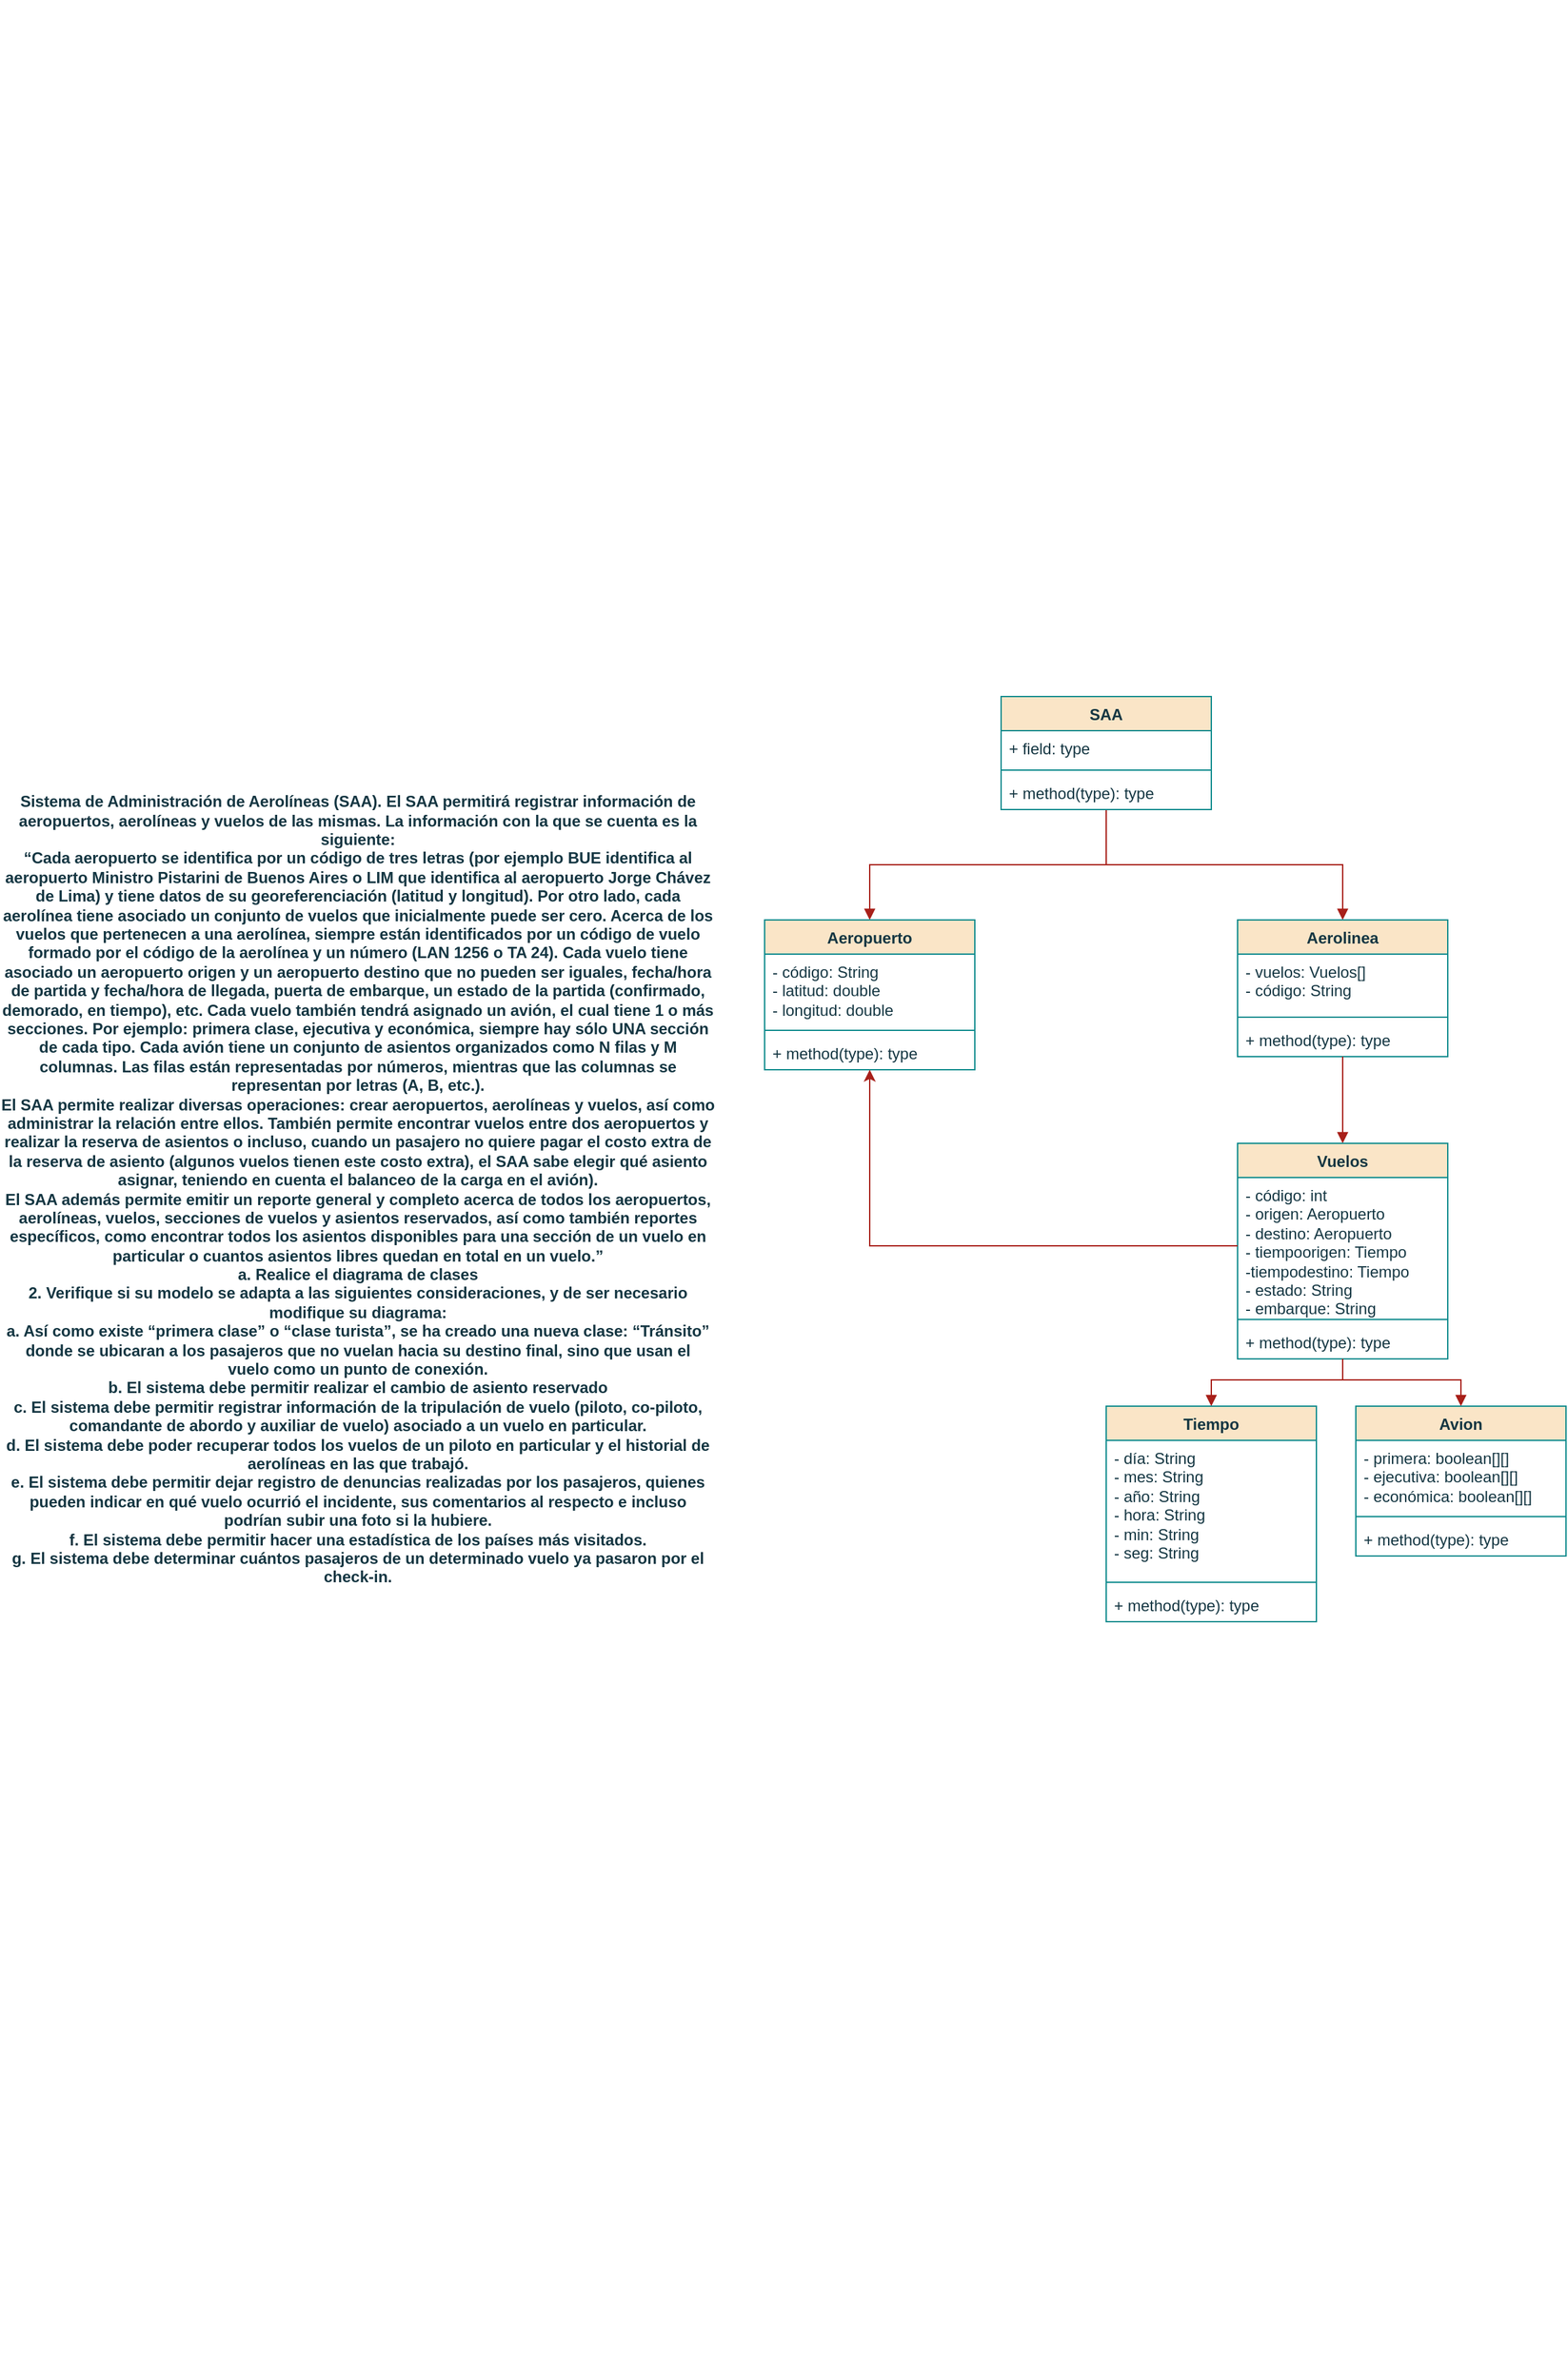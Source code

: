 <mxfile version="22.0.6" type="device">
  <diagram name="Página-1" id="ZsCuaO-6FW3WfOD8ZkoT">
    <mxGraphModel dx="2603" dy="2326" grid="1" gridSize="10" guides="1" tooltips="1" connect="1" arrows="1" fold="1" page="1" pageScale="1" pageWidth="1169" pageHeight="1654" math="0" shadow="0">
      <root>
        <mxCell id="0" />
        <mxCell id="1" parent="0" />
        <mxCell id="wZLkl4ZeBPyMkfqDCG8b-19" style="edgeStyle=orthogonalEdgeStyle;rounded=0;orthogonalLoop=1;jettySize=auto;html=1;exitX=0.5;exitY=0;exitDx=0;exitDy=0;startArrow=block;startFill=1;endArrow=none;endFill=0;labelBackgroundColor=none;strokeColor=#A8201A;fontColor=default;" edge="1" parent="1" source="wZLkl4ZeBPyMkfqDCG8b-1" target="wZLkl4ZeBPyMkfqDCG8b-14">
          <mxGeometry relative="1" as="geometry" />
        </mxCell>
        <mxCell id="wZLkl4ZeBPyMkfqDCG8b-1" value="&lt;font style=&quot;vertical-align: inherit;&quot;&gt;&lt;font style=&quot;vertical-align: inherit;&quot;&gt;Aeropuerto&lt;/font&gt;&lt;/font&gt;" style="swimlane;fontStyle=1;align=center;verticalAlign=top;childLayout=stackLayout;horizontal=1;startSize=26;horizontalStack=0;resizeParent=1;resizeParentMax=0;resizeLast=0;collapsible=1;marginBottom=0;whiteSpace=wrap;html=1;labelBackgroundColor=none;fillColor=#FAE5C7;strokeColor=#0F8B8D;fontColor=#143642;" vertex="1" parent="1">
          <mxGeometry x="260" y="30" width="160" height="114" as="geometry" />
        </mxCell>
        <mxCell id="wZLkl4ZeBPyMkfqDCG8b-2" value="- código: String&lt;br&gt;- latitud: double&lt;br&gt;- longitud: double" style="text;strokeColor=none;fillColor=none;align=left;verticalAlign=top;spacingLeft=4;spacingRight=4;overflow=hidden;rotatable=0;points=[[0,0.5],[1,0.5]];portConstraint=eastwest;whiteSpace=wrap;html=1;labelBackgroundColor=none;fontColor=#143642;" vertex="1" parent="wZLkl4ZeBPyMkfqDCG8b-1">
          <mxGeometry y="26" width="160" height="54" as="geometry" />
        </mxCell>
        <mxCell id="wZLkl4ZeBPyMkfqDCG8b-3" value="" style="line;strokeWidth=1;fillColor=none;align=left;verticalAlign=middle;spacingTop=-1;spacingLeft=3;spacingRight=3;rotatable=0;labelPosition=right;points=[];portConstraint=eastwest;strokeColor=#0F8B8D;labelBackgroundColor=none;fontColor=#143642;" vertex="1" parent="wZLkl4ZeBPyMkfqDCG8b-1">
          <mxGeometry y="80" width="160" height="8" as="geometry" />
        </mxCell>
        <mxCell id="wZLkl4ZeBPyMkfqDCG8b-4" value="+ method(type): type" style="text;strokeColor=none;fillColor=none;align=left;verticalAlign=top;spacingLeft=4;spacingRight=4;overflow=hidden;rotatable=0;points=[[0,0.5],[1,0.5]];portConstraint=eastwest;whiteSpace=wrap;html=1;labelBackgroundColor=none;fontColor=#143642;" vertex="1" parent="wZLkl4ZeBPyMkfqDCG8b-1">
          <mxGeometry y="88" width="160" height="26" as="geometry" />
        </mxCell>
        <mxCell id="wZLkl4ZeBPyMkfqDCG8b-20" style="edgeStyle=orthogonalEdgeStyle;rounded=0;orthogonalLoop=1;jettySize=auto;html=1;exitX=0.5;exitY=0;exitDx=0;exitDy=0;endArrow=none;endFill=0;startArrow=block;startFill=1;labelBackgroundColor=none;strokeColor=#A8201A;fontColor=default;" edge="1" parent="1" source="wZLkl4ZeBPyMkfqDCG8b-5" target="wZLkl4ZeBPyMkfqDCG8b-14">
          <mxGeometry relative="1" as="geometry" />
        </mxCell>
        <mxCell id="wZLkl4ZeBPyMkfqDCG8b-5" value="Aerolinea" style="swimlane;fontStyle=1;align=center;verticalAlign=top;childLayout=stackLayout;horizontal=1;startSize=26;horizontalStack=0;resizeParent=1;resizeParentMax=0;resizeLast=0;collapsible=1;marginBottom=0;whiteSpace=wrap;html=1;labelBackgroundColor=none;fillColor=#FAE5C7;strokeColor=#0F8B8D;fontColor=#143642;" vertex="1" parent="1">
          <mxGeometry x="620" y="30" width="160" height="104" as="geometry" />
        </mxCell>
        <mxCell id="wZLkl4ZeBPyMkfqDCG8b-6" value="- vuelos: Vuelos[]&lt;br&gt;- código: String" style="text;strokeColor=none;fillColor=none;align=left;verticalAlign=top;spacingLeft=4;spacingRight=4;overflow=hidden;rotatable=0;points=[[0,0.5],[1,0.5]];portConstraint=eastwest;whiteSpace=wrap;html=1;labelBackgroundColor=none;fontColor=#143642;" vertex="1" parent="wZLkl4ZeBPyMkfqDCG8b-5">
          <mxGeometry y="26" width="160" height="44" as="geometry" />
        </mxCell>
        <mxCell id="wZLkl4ZeBPyMkfqDCG8b-7" value="" style="line;strokeWidth=1;fillColor=none;align=left;verticalAlign=middle;spacingTop=-1;spacingLeft=3;spacingRight=3;rotatable=0;labelPosition=right;points=[];portConstraint=eastwest;strokeColor=#0F8B8D;labelBackgroundColor=none;fontColor=#143642;" vertex="1" parent="wZLkl4ZeBPyMkfqDCG8b-5">
          <mxGeometry y="70" width="160" height="8" as="geometry" />
        </mxCell>
        <mxCell id="wZLkl4ZeBPyMkfqDCG8b-8" value="+ method(type): type" style="text;strokeColor=none;fillColor=none;align=left;verticalAlign=top;spacingLeft=4;spacingRight=4;overflow=hidden;rotatable=0;points=[[0,0.5],[1,0.5]];portConstraint=eastwest;whiteSpace=wrap;html=1;labelBackgroundColor=none;fontColor=#143642;" vertex="1" parent="wZLkl4ZeBPyMkfqDCG8b-5">
          <mxGeometry y="78" width="160" height="26" as="geometry" />
        </mxCell>
        <mxCell id="wZLkl4ZeBPyMkfqDCG8b-22" style="edgeStyle=orthogonalEdgeStyle;rounded=0;orthogonalLoop=1;jettySize=auto;html=1;exitX=0.5;exitY=0;exitDx=0;exitDy=0;startArrow=block;startFill=1;endArrow=none;endFill=0;labelBackgroundColor=none;strokeColor=#A8201A;fontColor=default;" edge="1" parent="1" source="wZLkl4ZeBPyMkfqDCG8b-9" target="wZLkl4ZeBPyMkfqDCG8b-5">
          <mxGeometry relative="1" as="geometry" />
        </mxCell>
        <mxCell id="wZLkl4ZeBPyMkfqDCG8b-9" value="Vuelos" style="swimlane;fontStyle=1;align=center;verticalAlign=top;childLayout=stackLayout;horizontal=1;startSize=26;horizontalStack=0;resizeParent=1;resizeParentMax=0;resizeLast=0;collapsible=1;marginBottom=0;whiteSpace=wrap;html=1;labelBackgroundColor=none;fillColor=#FAE5C7;strokeColor=#0F8B8D;fontColor=#143642;" vertex="1" parent="1">
          <mxGeometry x="620" y="200" width="160" height="164" as="geometry" />
        </mxCell>
        <mxCell id="wZLkl4ZeBPyMkfqDCG8b-10" value="- código: int&lt;br&gt;- origen: Aeropuerto&lt;br&gt;- destino: Aeropuerto&lt;br&gt;- tiempoorigen: Tiempo&lt;br&gt;-tiempodestino: Tiempo&lt;br&gt;- estado: String&lt;br&gt;- embarque: String&lt;br&gt;&amp;nbsp;" style="text;strokeColor=none;fillColor=none;align=left;verticalAlign=top;spacingLeft=4;spacingRight=4;overflow=hidden;rotatable=0;points=[[0,0.5],[1,0.5]];portConstraint=eastwest;whiteSpace=wrap;html=1;labelBackgroundColor=none;fontColor=#143642;" vertex="1" parent="wZLkl4ZeBPyMkfqDCG8b-9">
          <mxGeometry y="26" width="160" height="104" as="geometry" />
        </mxCell>
        <mxCell id="wZLkl4ZeBPyMkfqDCG8b-11" value="" style="line;strokeWidth=1;fillColor=none;align=left;verticalAlign=middle;spacingTop=-1;spacingLeft=3;spacingRight=3;rotatable=0;labelPosition=right;points=[];portConstraint=eastwest;strokeColor=#0F8B8D;labelBackgroundColor=none;fontColor=#143642;" vertex="1" parent="wZLkl4ZeBPyMkfqDCG8b-9">
          <mxGeometry y="130" width="160" height="8" as="geometry" />
        </mxCell>
        <mxCell id="wZLkl4ZeBPyMkfqDCG8b-12" value="+ method(type): type" style="text;strokeColor=none;fillColor=none;align=left;verticalAlign=top;spacingLeft=4;spacingRight=4;overflow=hidden;rotatable=0;points=[[0,0.5],[1,0.5]];portConstraint=eastwest;whiteSpace=wrap;html=1;labelBackgroundColor=none;fontColor=#143642;" vertex="1" parent="wZLkl4ZeBPyMkfqDCG8b-9">
          <mxGeometry y="138" width="160" height="26" as="geometry" />
        </mxCell>
        <mxCell id="wZLkl4ZeBPyMkfqDCG8b-13" value="Sistema de Administración de Aerolíneas (SAA). El SAA permitirá registrar información de&lt;br/&gt;aeropuertos, aerolíneas y vuelos de las mismas. La información con la que se cuenta es la&lt;br/&gt;siguiente:&lt;br/&gt;“Cada aeropuerto se identifica por un código de tres letras (por ejemplo BUE identifica al&lt;br/&gt;aeropuerto Ministro Pistarini de Buenos Aires o LIM que identifica al aeropuerto Jorge Chávez&lt;br/&gt;de Lima) y tiene datos de su georeferenciación (latitud y longitud). Por otro lado, cada&lt;br/&gt;aerolínea tiene asociado un conjunto de vuelos que inicialmente puede ser cero. Acerca de los&lt;br/&gt;vuelos que pertenecen a una aerolínea, siempre están identificados por un código de vuelo&lt;br/&gt;formado por el código de la aerolínea y un número (LAN 1256 o TA 24). Cada vuelo tiene&lt;br/&gt;asociado un aeropuerto origen y un aeropuerto destino que no pueden ser iguales, fecha/hora&lt;br/&gt;de partida y fecha/hora de llegada, puerta de embarque, un estado de la partida (confirmado,&lt;br/&gt;demorado, en tiempo), etc. Cada vuelo también tendrá asignado un avión, el cual tiene 1 o más&lt;br/&gt;secciones. Por ejemplo: primera clase, ejecutiva y económica, siempre hay sólo UNA sección&lt;br/&gt;de cada tipo. Cada avión tiene un conjunto de asientos organizados como N filas y M&lt;br/&gt;columnas. Las filas están representadas por números, mientras que las columnas se&lt;br/&gt;representan por letras (A, B, etc.).&lt;br/&gt;El SAA permite realizar diversas operaciones: crear aeropuertos, aerolíneas y vuelos, así como&lt;br/&gt;administrar la relación entre ellos. También permite encontrar vuelos entre dos aeropuertos y&lt;br/&gt;realizar la reserva de asientos o incluso, cuando un pasajero no quiere pagar el costo extra de&lt;br/&gt;la reserva de asiento (algunos vuelos tienen este costo extra), el SAA sabe elegir qué asiento&lt;br/&gt;asignar, teniendo en cuenta el balanceo de la carga en el avión).&lt;br/&gt;El SAA además permite emitir un reporte general y completo acerca de todos los aeropuertos,&lt;br/&gt;aerolíneas, vuelos, secciones de vuelos y asientos reservados, así como también reportes&lt;br/&gt;específicos, como encontrar todos los asientos disponibles para una sección de un vuelo en&lt;br/&gt;particular o cuantos asientos libres quedan en total en un vuelo.”&lt;br/&gt;a. Realice el diagrama de clases&lt;br/&gt;2. Verifique si su modelo se adapta a las siguientes consideraciones, y de ser necesario&lt;br/&gt;modifique su diagrama:&lt;br/&gt;a. Así como existe “primera clase” o “clase turista”, se ha creado una nueva clase: “Tránsito”&lt;br/&gt;donde se ubicaran a los pasajeros que no vuelan hacia su destino final, sino que usan el&lt;br/&gt;vuelo como un punto de conexión.&lt;br/&gt;b. El sistema debe permitir realizar el cambio de asiento reservado&lt;br/&gt;c. El sistema debe permitir registrar información de la tripulación de vuelo (piloto, co-piloto,&lt;br/&gt;comandante de abordo y auxiliar de vuelo) asociado a un vuelo en particular.&lt;br/&gt;d. El sistema debe poder recuperar todos los vuelos de un piloto en particular y el historial de&lt;br/&gt;aerolíneas en las que trabajó.&lt;br/&gt;e. El sistema debe permitir dejar registro de denuncias realizadas por los pasajeros, quienes&lt;br/&gt;pueden indicar en qué vuelo ocurrió el incidente, sus comentarios al respecto e incluso&lt;br/&gt;podrían subir una foto si la hubiere.&lt;br/&gt;f. El sistema debe permitir hacer una estadística de los países más visitados.&lt;br/&gt;g. El sistema debe determinar cuántos pasajeros de un determinado vuelo ya pasaron por el&lt;br/&gt;check-in.&lt;br/&gt;" style="text;align=center;fontStyle=1;verticalAlign=middle;spacingLeft=3;spacingRight=3;strokeColor=none;rotatable=0;points=[[0,0.5],[1,0.5]];portConstraint=eastwest;html=1;labelBackgroundColor=none;fontColor=#143642;" vertex="1" parent="1">
          <mxGeometry x="-90" y="-670" width="80" height="1810" as="geometry" />
        </mxCell>
        <mxCell id="wZLkl4ZeBPyMkfqDCG8b-14" value="SAA" style="swimlane;fontStyle=1;align=center;verticalAlign=top;childLayout=stackLayout;horizontal=1;startSize=26;horizontalStack=0;resizeParent=1;resizeParentMax=0;resizeLast=0;collapsible=1;marginBottom=0;whiteSpace=wrap;html=1;labelBackgroundColor=none;fillColor=#FAE5C7;strokeColor=#0F8B8D;fontColor=#143642;" vertex="1" parent="1">
          <mxGeometry x="440" y="-140" width="160" height="86" as="geometry" />
        </mxCell>
        <mxCell id="wZLkl4ZeBPyMkfqDCG8b-15" value="+ field: type" style="text;strokeColor=none;fillColor=none;align=left;verticalAlign=top;spacingLeft=4;spacingRight=4;overflow=hidden;rotatable=0;points=[[0,0.5],[1,0.5]];portConstraint=eastwest;whiteSpace=wrap;html=1;labelBackgroundColor=none;fontColor=#143642;" vertex="1" parent="wZLkl4ZeBPyMkfqDCG8b-14">
          <mxGeometry y="26" width="160" height="26" as="geometry" />
        </mxCell>
        <mxCell id="wZLkl4ZeBPyMkfqDCG8b-16" value="" style="line;strokeWidth=1;fillColor=none;align=left;verticalAlign=middle;spacingTop=-1;spacingLeft=3;spacingRight=3;rotatable=0;labelPosition=right;points=[];portConstraint=eastwest;strokeColor=#0F8B8D;labelBackgroundColor=none;fontColor=#143642;" vertex="1" parent="wZLkl4ZeBPyMkfqDCG8b-14">
          <mxGeometry y="52" width="160" height="8" as="geometry" />
        </mxCell>
        <mxCell id="wZLkl4ZeBPyMkfqDCG8b-17" value="+ method(type): type" style="text;strokeColor=none;fillColor=none;align=left;verticalAlign=top;spacingLeft=4;spacingRight=4;overflow=hidden;rotatable=0;points=[[0,0.5],[1,0.5]];portConstraint=eastwest;whiteSpace=wrap;html=1;labelBackgroundColor=none;fontColor=#143642;" vertex="1" parent="wZLkl4ZeBPyMkfqDCG8b-14">
          <mxGeometry y="60" width="160" height="26" as="geometry" />
        </mxCell>
        <mxCell id="wZLkl4ZeBPyMkfqDCG8b-23" style="edgeStyle=orthogonalEdgeStyle;rounded=0;orthogonalLoop=1;jettySize=auto;html=1;exitX=0;exitY=0.5;exitDx=0;exitDy=0;labelBackgroundColor=none;strokeColor=#A8201A;fontColor=default;" edge="1" parent="1" source="wZLkl4ZeBPyMkfqDCG8b-10" target="wZLkl4ZeBPyMkfqDCG8b-1">
          <mxGeometry relative="1" as="geometry" />
        </mxCell>
        <mxCell id="wZLkl4ZeBPyMkfqDCG8b-36" style="edgeStyle=orthogonalEdgeStyle;rounded=0;orthogonalLoop=1;jettySize=auto;html=1;exitX=0.5;exitY=0;exitDx=0;exitDy=0;strokeColor=#A8201A;fontColor=#143642;fillColor=#FAE5C7;endArrow=none;endFill=0;startArrow=block;startFill=1;" edge="1" parent="1" source="wZLkl4ZeBPyMkfqDCG8b-24" target="wZLkl4ZeBPyMkfqDCG8b-9">
          <mxGeometry relative="1" as="geometry" />
        </mxCell>
        <mxCell id="wZLkl4ZeBPyMkfqDCG8b-24" value="Tiempo" style="swimlane;fontStyle=1;align=center;verticalAlign=top;childLayout=stackLayout;horizontal=1;startSize=26;horizontalStack=0;resizeParent=1;resizeParentMax=0;resizeLast=0;collapsible=1;marginBottom=0;whiteSpace=wrap;html=1;strokeColor=#0F8B8D;fontColor=#143642;fillColor=#FAE5C7;" vertex="1" parent="1">
          <mxGeometry x="520" y="400" width="160" height="164" as="geometry" />
        </mxCell>
        <mxCell id="wZLkl4ZeBPyMkfqDCG8b-25" value="- día: String&lt;br&gt;- mes: String&lt;br&gt;- año: String&lt;br&gt;- hora: String&lt;br&gt;- min: String&lt;br&gt;- seg: String" style="text;strokeColor=none;fillColor=none;align=left;verticalAlign=top;spacingLeft=4;spacingRight=4;overflow=hidden;rotatable=0;points=[[0,0.5],[1,0.5]];portConstraint=eastwest;whiteSpace=wrap;html=1;fontColor=#143642;" vertex="1" parent="wZLkl4ZeBPyMkfqDCG8b-24">
          <mxGeometry y="26" width="160" height="104" as="geometry" />
        </mxCell>
        <mxCell id="wZLkl4ZeBPyMkfqDCG8b-26" value="" style="line;strokeWidth=1;fillColor=none;align=left;verticalAlign=middle;spacingTop=-1;spacingLeft=3;spacingRight=3;rotatable=0;labelPosition=right;points=[];portConstraint=eastwest;strokeColor=inherit;fontColor=#143642;" vertex="1" parent="wZLkl4ZeBPyMkfqDCG8b-24">
          <mxGeometry y="130" width="160" height="8" as="geometry" />
        </mxCell>
        <mxCell id="wZLkl4ZeBPyMkfqDCG8b-27" value="+ method(type): type" style="text;strokeColor=none;fillColor=none;align=left;verticalAlign=top;spacingLeft=4;spacingRight=4;overflow=hidden;rotatable=0;points=[[0,0.5],[1,0.5]];portConstraint=eastwest;whiteSpace=wrap;html=1;fontColor=#143642;" vertex="1" parent="wZLkl4ZeBPyMkfqDCG8b-24">
          <mxGeometry y="138" width="160" height="26" as="geometry" />
        </mxCell>
        <mxCell id="wZLkl4ZeBPyMkfqDCG8b-33" style="edgeStyle=orthogonalEdgeStyle;rounded=0;orthogonalLoop=1;jettySize=auto;html=1;exitX=0.5;exitY=0;exitDx=0;exitDy=0;strokeColor=#A8201A;fontColor=#143642;fillColor=#FAE5C7;startArrow=block;startFill=1;endArrow=none;endFill=0;" edge="1" parent="1" source="wZLkl4ZeBPyMkfqDCG8b-28" target="wZLkl4ZeBPyMkfqDCG8b-9">
          <mxGeometry relative="1" as="geometry" />
        </mxCell>
        <mxCell id="wZLkl4ZeBPyMkfqDCG8b-28" value="Avion" style="swimlane;fontStyle=1;align=center;verticalAlign=top;childLayout=stackLayout;horizontal=1;startSize=26;horizontalStack=0;resizeParent=1;resizeParentMax=0;resizeLast=0;collapsible=1;marginBottom=0;whiteSpace=wrap;html=1;strokeColor=#0F8B8D;fontColor=#143642;fillColor=#FAE5C7;" vertex="1" parent="1">
          <mxGeometry x="710" y="400" width="160" height="114" as="geometry" />
        </mxCell>
        <mxCell id="wZLkl4ZeBPyMkfqDCG8b-29" value="- primera: boolean[][]&lt;br&gt;- ejecutiva: boolean[][]&lt;br&gt;- económica: boolean[][]" style="text;strokeColor=none;fillColor=none;align=left;verticalAlign=top;spacingLeft=4;spacingRight=4;overflow=hidden;rotatable=0;points=[[0,0.5],[1,0.5]];portConstraint=eastwest;whiteSpace=wrap;html=1;fontColor=#143642;" vertex="1" parent="wZLkl4ZeBPyMkfqDCG8b-28">
          <mxGeometry y="26" width="160" height="54" as="geometry" />
        </mxCell>
        <mxCell id="wZLkl4ZeBPyMkfqDCG8b-30" value="" style="line;strokeWidth=1;fillColor=none;align=left;verticalAlign=middle;spacingTop=-1;spacingLeft=3;spacingRight=3;rotatable=0;labelPosition=right;points=[];portConstraint=eastwest;strokeColor=inherit;fontColor=#143642;" vertex="1" parent="wZLkl4ZeBPyMkfqDCG8b-28">
          <mxGeometry y="80" width="160" height="8" as="geometry" />
        </mxCell>
        <mxCell id="wZLkl4ZeBPyMkfqDCG8b-31" value="+ method(type): type" style="text;strokeColor=none;fillColor=none;align=left;verticalAlign=top;spacingLeft=4;spacingRight=4;overflow=hidden;rotatable=0;points=[[0,0.5],[1,0.5]];portConstraint=eastwest;whiteSpace=wrap;html=1;fontColor=#143642;" vertex="1" parent="wZLkl4ZeBPyMkfqDCG8b-28">
          <mxGeometry y="88" width="160" height="26" as="geometry" />
        </mxCell>
      </root>
    </mxGraphModel>
  </diagram>
</mxfile>
